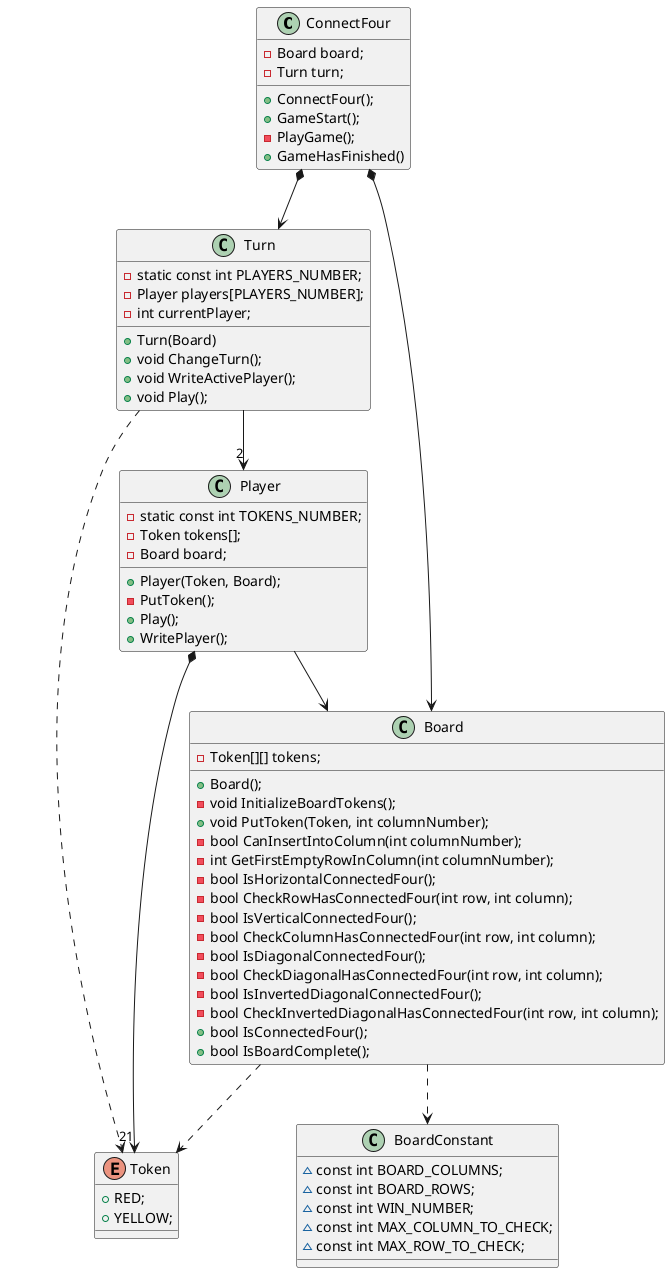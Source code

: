 @startuml


class ConnectFour{
  - Board board;
  - Turn turn;
  + ConnectFour();
  + GameStart();
  - PlayGame();
  + GameHasFinished()
}
class Turn{
  - static const int PLAYERS_NUMBER;
  - Player players[PLAYERS_NUMBER];
  - int currentPlayer;
  + Turn(Board)
  + void ChangeTurn();
  + void WriteActivePlayer();
  + void Play();
}
class Player{
  - static const int TOKENS_NUMBER;
  - Token tokens[];
  - Board board;
  + Player(Token, Board);
  - PutToken();
  + Play();
  + WritePlayer();
}
class Board{
  - Token[][] tokens;
  + Board();
  - void InitializeBoardTokens();
  + void PutToken(Token, int columnNumber);
  - bool CanInsertIntoColumn(int columnNumber);
  - int GetFirstEmptyRowInColumn(int columnNumber);
  - bool IsHorizontalConnectedFour();
  - bool CheckRowHasConnectedFour(int row, int column);
  - bool IsVerticalConnectedFour();
  - bool CheckColumnHasConnectedFour(int row, int column);
  - bool IsDiagonalConnectedFour();
  - bool CheckDiagonalHasConnectedFour(int row, int column);
  - bool IsInvertedDiagonalConnectedFour();
  - bool CheckInvertedDiagonalHasConnectedFour(int row, int column);
  + bool IsConnectedFour();
  + bool IsBoardComplete();
}
static class BoardConstant{
  ~ const int BOARD_COLUMNS;
  ~ const int BOARD_ROWS;
  ~ const int WIN_NUMBER;
  ~ const int MAX_COLUMN_TO_CHECK;
  ~ const int MAX_ROW_TO_CHECK;
}
enum Token{
  + RED;
  + YELLOW;
}

ConnectFour  *-down-> Board 
ConnectFour *-down-> Turn
Turn -down-> "2" Player
Turn .down.> Token
Player  *-down-> "21" Token
Player --> Board
Board ..>Token
Board ..>BoardConstant

@enduml